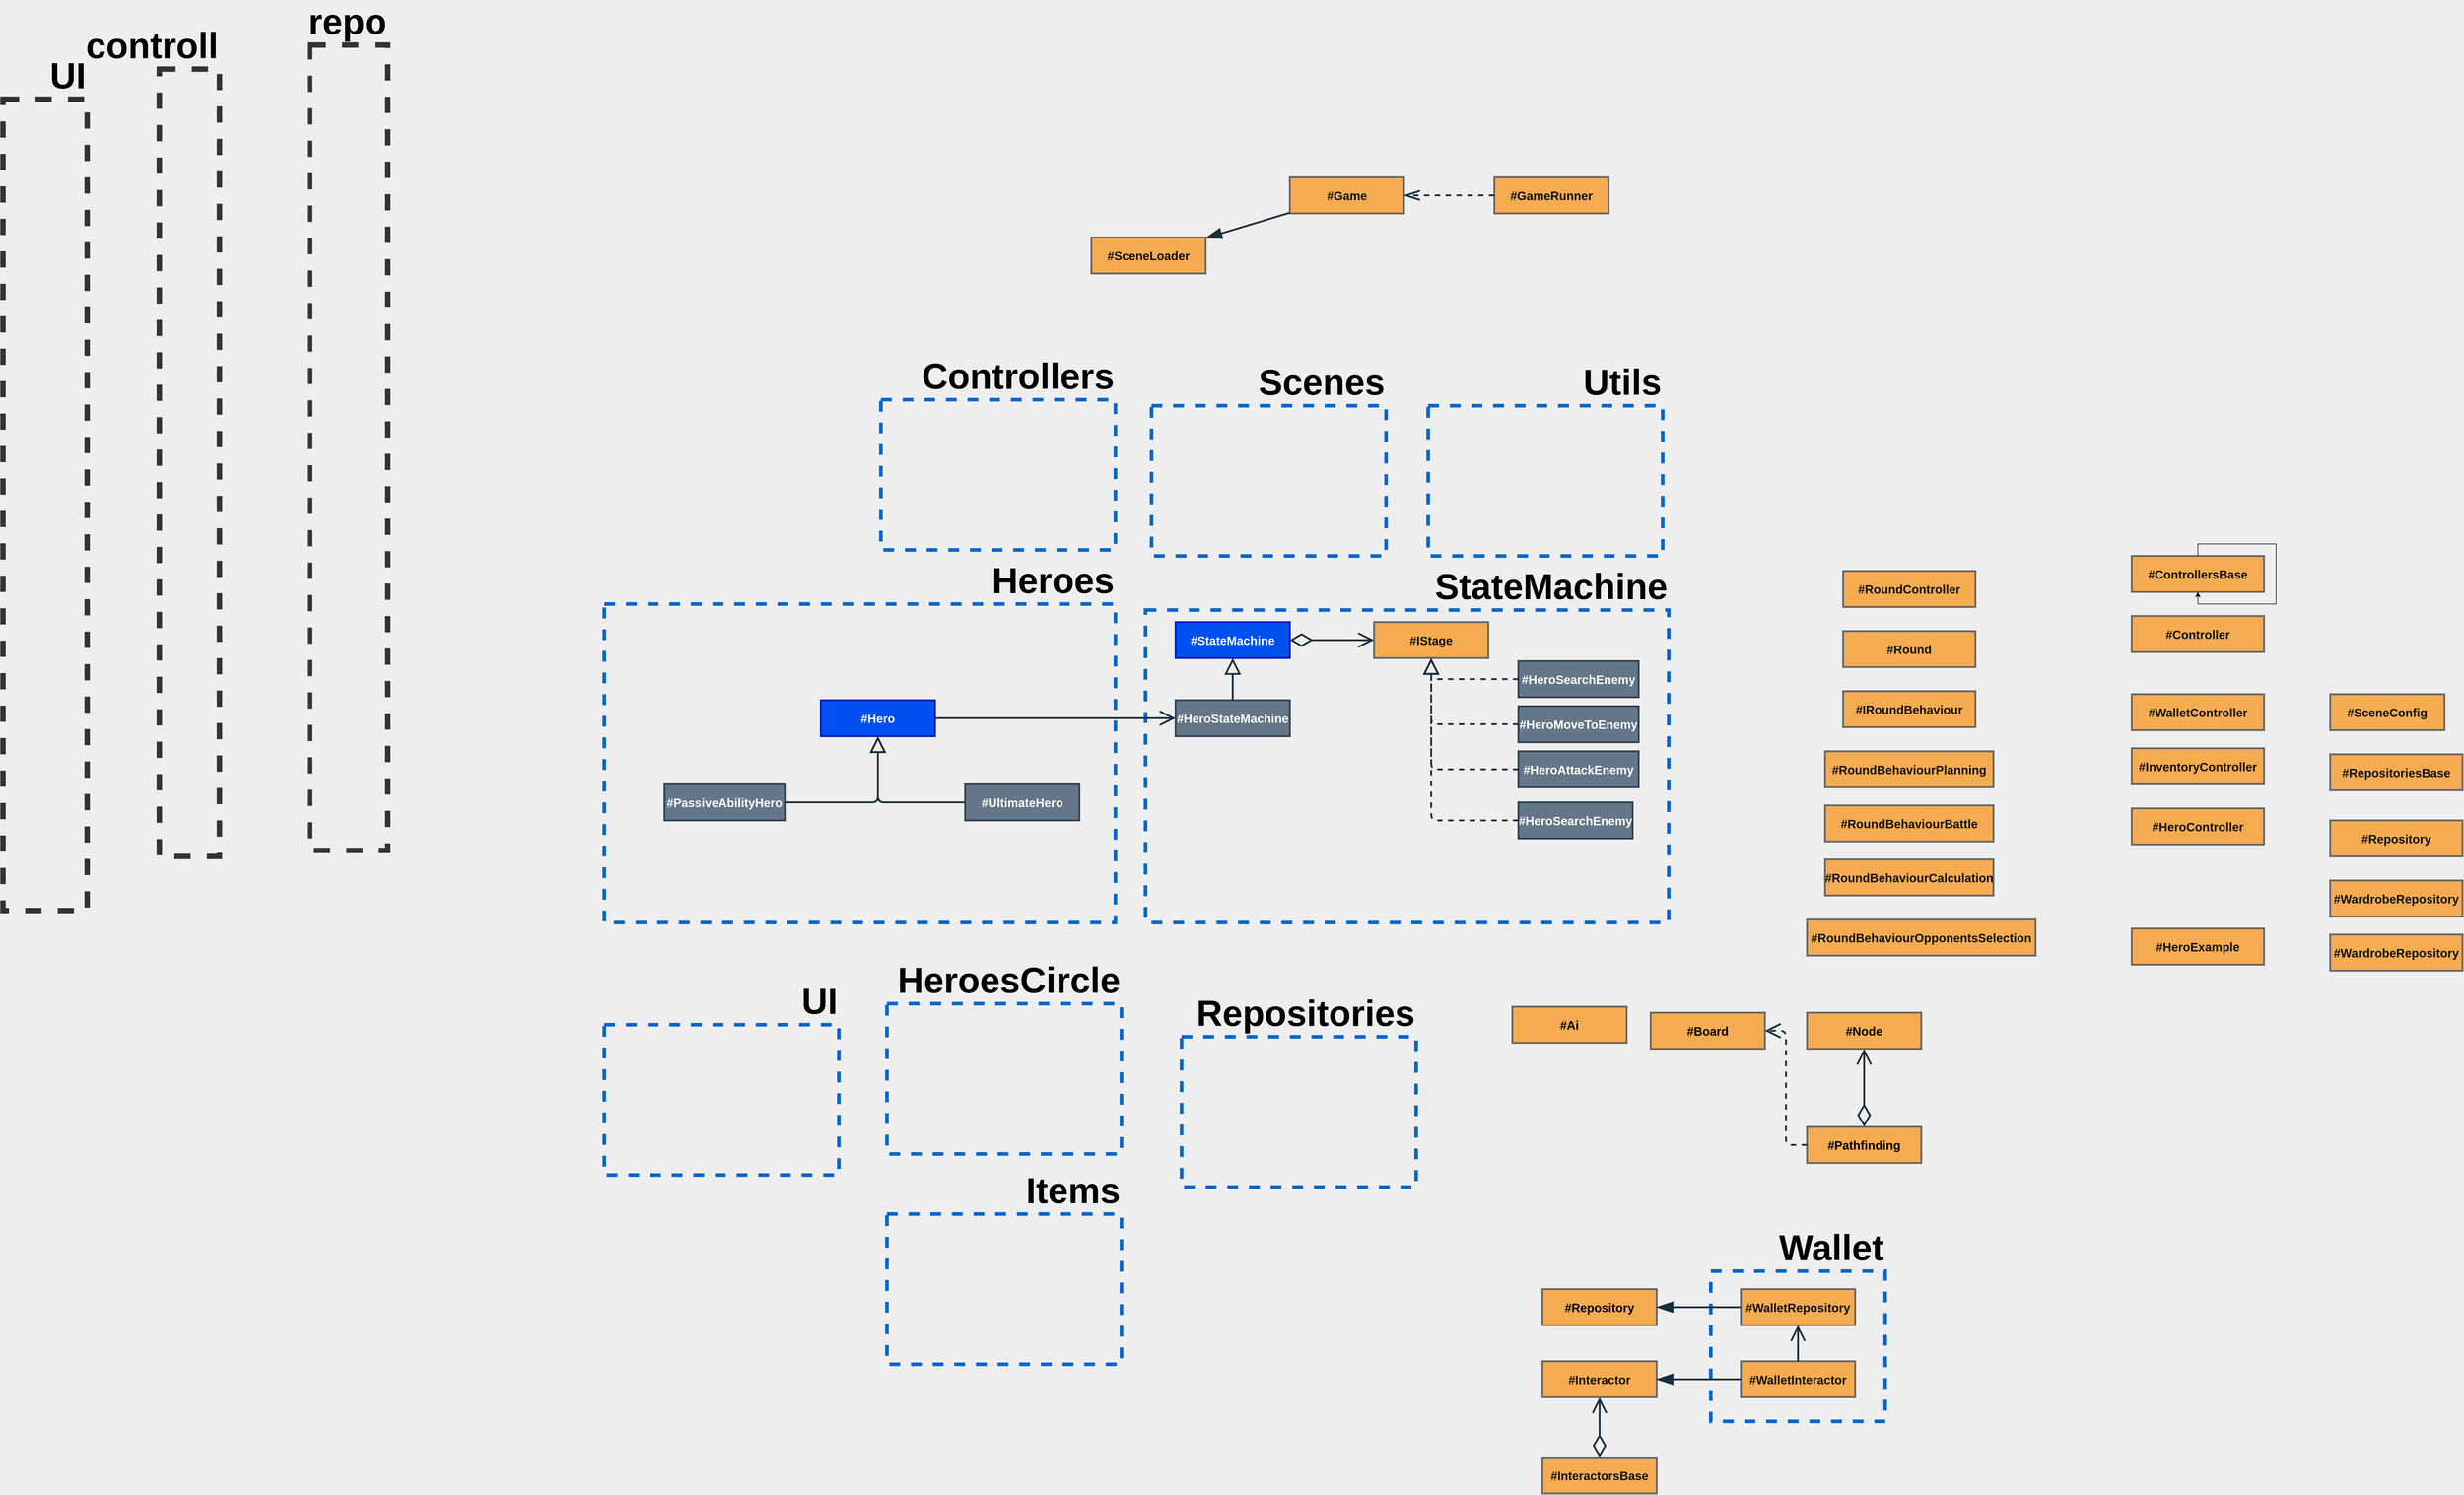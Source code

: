 <mxfile>
    <diagram id="mgcd5vxj7Ai942f27eH_" name="Страница 1">
        <mxGraphModel dx="4622" dy="3294" grid="1" gridSize="10" guides="1" tooltips="1" connect="1" arrows="1" fold="1" page="0" pageScale="1" pageWidth="827" pageHeight="1169" background="#EEEEEE" math="0" shadow="0">
            <root>
                <mxCell id="0"/>
                <mxCell id="1" parent="0"/>
                <mxCell id="4" value="#Repository" style="whiteSpace=wrap;fillColor=#F5AB50;labelBackgroundColor=none;strokeWidth=3;strokeColor=#666666;fontSize=20;fontStyle=1;fontColor=#000000;" parent="1" vertex="1">
                    <mxGeometry x="-850" y="-90" width="190" height="60" as="geometry"/>
                </mxCell>
                <mxCell id="5" value="#InteractorsBase" style="whiteSpace=wrap;fillColor=#F5AB50;labelBackgroundColor=none;strokeWidth=3;strokeColor=#666666;fontSize=20;fontStyle=1;fontColor=#121212;" parent="1" vertex="1">
                    <mxGeometry x="-850" y="190" width="190" height="60" as="geometry"/>
                </mxCell>
                <mxCell id="6" value="&lt;div&gt;&lt;font color=&quot;#000000&quot;&gt;Wallet&lt;/font&gt;&lt;/div&gt;" style="rounded=0;whiteSpace=wrap;html=1;fontSize=60;fillColor=none;dashed=1;strokeWidth=6;align=right;horizontal=1;verticalAlign=bottom;fontStyle=1;labelPosition=center;verticalLabelPosition=top;imageAspect=1;editable=1;movable=1;backgroundOutline=0;strokeColor=#0066CC;connectable=0;allowArrows=0;snapToPoint=0;perimeter=rectanglePerimeter;fixDash=0;autosize=0;container=1;dropTarget=0;collapsible=0;recursiveResize=1;absoluteArcSize=0;noLabel=0;portConstraintRotation=0;comic=0;moveCells=0;rotatable=0;pointerEvents=0;" parent="1" vertex="1">
                    <mxGeometry x="-570" y="-120" width="290" height="250" as="geometry"/>
                </mxCell>
                <mxCell id="9" style="rounded=1;sketch=0;orthogonalLoop=1;jettySize=auto;html=1;fontColor=#1A1A1A;startArrow=diamondThin;startFill=0;endArrow=open;endFill=0;startSize=30;endSize=20;targetPerimeterSpacing=0;strokeColor=#182E3E;strokeWidth=3;edgeStyle=elbowEdgeStyle;" parent="1" source="5" target="14" edge="1">
                    <mxGeometry relative="1" as="geometry">
                        <mxPoint x="-1070" y="-300" as="sourcePoint"/>
                        <mxPoint x="-380" y="-300" as="targetPoint"/>
                    </mxGeometry>
                </mxCell>
                <mxCell id="11" value="&lt;div style=&quot;font-size: 60px&quot;&gt;&lt;font color=&quot;#000000&quot;&gt;UI&lt;/font&gt;&lt;/div&gt;" style="rounded=0;whiteSpace=wrap;html=1;fontSize=60;fillColor=none;dashed=1;strokeWidth=9;align=right;horizontal=1;verticalAlign=bottom;fontStyle=1;labelPosition=center;verticalLabelPosition=top;imageAspect=1;editable=1;movable=0;backgroundOutline=0;connectable=0;allowArrows=0;snapToPoint=0;perimeter=rectanglePerimeter;fixDash=0;autosize=0;container=1;dropTarget=0;collapsible=0;recursiveResize=1;absoluteArcSize=0;noLabel=0;portConstraintRotation=0;comic=0;moveCells=0;rotatable=0;pointerEvents=0;strokeColor=#333333;" parent="1" vertex="1">
                    <mxGeometry x="-3410" y="-2070" width="140" height="1350" as="geometry"/>
                </mxCell>
                <mxCell id="12" value="&lt;div style=&quot;font-size: 60px&quot;&gt;&lt;font color=&quot;#000000&quot;&gt;controll&lt;/font&gt;&lt;/div&gt;" style="rounded=0;whiteSpace=wrap;html=1;fontSize=60;fillColor=none;dashed=1;strokeWidth=9;align=right;horizontal=1;verticalAlign=bottom;fontStyle=1;labelPosition=center;verticalLabelPosition=top;imageAspect=1;editable=1;movable=0;backgroundOutline=0;connectable=0;allowArrows=0;snapToPoint=0;perimeter=rectanglePerimeter;fixDash=0;autosize=0;container=1;dropTarget=0;collapsible=0;recursiveResize=1;absoluteArcSize=0;noLabel=0;portConstraintRotation=0;comic=0;moveCells=0;rotatable=0;pointerEvents=0;strokeColor=#333333;" parent="1" vertex="1">
                    <mxGeometry x="-3150" y="-2120" width="100" height="1310" as="geometry"/>
                </mxCell>
                <mxCell id="13" value="&lt;div style=&quot;font-size: 60px&quot;&gt;&lt;font color=&quot;#000000&quot;&gt;repo&lt;/font&gt;&lt;/div&gt;" style="rounded=0;whiteSpace=wrap;html=1;fontSize=60;fillColor=none;dashed=1;strokeWidth=9;align=right;horizontal=1;verticalAlign=bottom;fontStyle=1;labelPosition=center;verticalLabelPosition=top;imageAspect=1;editable=1;movable=0;backgroundOutline=0;connectable=0;allowArrows=0;snapToPoint=0;perimeter=rectanglePerimeter;fixDash=0;autosize=0;container=1;dropTarget=0;collapsible=0;recursiveResize=1;absoluteArcSize=0;noLabel=0;portConstraintRotation=0;comic=0;moveCells=0;rotatable=0;pointerEvents=0;strokeColor=#333333;" parent="1" vertex="1">
                    <mxGeometry x="-2900" y="-2160" width="130" height="1340" as="geometry"/>
                </mxCell>
                <mxCell id="14" value="#Interactor" style="whiteSpace=wrap;fillColor=#F5AB50;labelBackgroundColor=none;strokeWidth=3;strokeColor=#666666;fontSize=20;fontStyle=1;fontColor=#121212;" parent="1" vertex="1">
                    <mxGeometry x="-850" y="30" width="190" height="60" as="geometry"/>
                </mxCell>
                <mxCell id="15" value="#WalletRepository" style="whiteSpace=wrap;fillColor=#F5AB50;labelBackgroundColor=none;strokeWidth=3;strokeColor=#666666;fontSize=20;fontStyle=1;fontColor=#121212;" parent="1" vertex="1">
                    <mxGeometry x="-520" y="-90" width="190" height="60" as="geometry"/>
                </mxCell>
                <mxCell id="16" value="#WalletInteractor" style="whiteSpace=wrap;fillColor=#F5AB50;labelBackgroundColor=none;strokeWidth=3;strokeColor=#666666;fontSize=20;fontStyle=1;fontColor=#121212;" parent="1" vertex="1">
                    <mxGeometry x="-520" y="30" width="190" height="60" as="geometry"/>
                </mxCell>
                <mxCell id="17" style="rounded=1;sketch=0;orthogonalLoop=1;jettySize=auto;html=1;fontColor=#1A1A1A;startArrow=none;startFill=0;endArrow=blockThin;endFill=1;startSize=30;endSize=20;targetPerimeterSpacing=0;strokeColor=#182E3E;strokeWidth=3;" parent="1" source="16" target="14" edge="1">
                    <mxGeometry relative="1" as="geometry">
                        <mxPoint x="-450" y="470" as="sourcePoint"/>
                        <mxPoint x="-940" y="190" as="targetPoint"/>
                    </mxGeometry>
                </mxCell>
                <mxCell id="18" style="rounded=1;sketch=0;orthogonalLoop=1;jettySize=auto;html=1;fontColor=#1A1A1A;startArrow=none;startFill=0;endArrow=blockThin;endFill=1;startSize=30;endSize=20;targetPerimeterSpacing=0;strokeColor=#182E3E;strokeWidth=3;" parent="1" source="15" target="4" edge="1">
                    <mxGeometry relative="1" as="geometry">
                        <mxPoint x="-510" y="310" as="sourcePoint"/>
                        <mxPoint x="-930" y="220" as="targetPoint"/>
                    </mxGeometry>
                </mxCell>
                <mxCell id="20" style="rounded=1;sketch=0;orthogonalLoop=1;jettySize=auto;html=1;fontColor=#1A1A1A;startArrow=none;startFill=0;endArrow=open;endFill=0;startSize=30;endSize=20;targetPerimeterSpacing=0;strokeColor=#182E3E;strokeWidth=3;edgeStyle=elbowEdgeStyle;" parent="1" source="16" target="15" edge="1">
                    <mxGeometry relative="1" as="geometry">
                        <mxPoint x="-1240" y="-200.0" as="sourcePoint"/>
                        <mxPoint x="-550" y="-200.0" as="targetPoint"/>
                    </mxGeometry>
                </mxCell>
                <mxCell id="21" value="#Board" style="whiteSpace=wrap;fillColor=#F5AB50;labelBackgroundColor=none;strokeWidth=3;strokeColor=#666666;fontSize=20;fontStyle=1;fontColor=#000000;" parent="1" vertex="1">
                    <mxGeometry x="-670" y="-550" width="190" height="60" as="geometry"/>
                </mxCell>
                <mxCell id="22" value="#Pathfinding" style="whiteSpace=wrap;fillColor=#F5AB50;labelBackgroundColor=none;strokeWidth=3;strokeColor=#666666;fontSize=20;fontStyle=1;fontColor=#000000;" parent="1" vertex="1">
                    <mxGeometry x="-410" y="-360" width="190" height="60" as="geometry"/>
                </mxCell>
                <mxCell id="23" value="#Node" style="whiteSpace=wrap;fillColor=#F5AB50;labelBackgroundColor=none;strokeWidth=3;strokeColor=#666666;fontSize=20;fontStyle=1;fontColor=#000000;" parent="1" vertex="1">
                    <mxGeometry x="-410" y="-550" width="190" height="60" as="geometry"/>
                </mxCell>
                <mxCell id="24" style="rounded=1;sketch=0;orthogonalLoop=1;jettySize=auto;html=1;fontColor=#1A1A1A;startArrow=diamondThin;startFill=0;endArrow=open;endFill=0;startSize=30;endSize=20;targetPerimeterSpacing=0;strokeColor=#182E3E;strokeWidth=3;edgeStyle=elbowEdgeStyle;" parent="1" source="22" target="23" edge="1">
                    <mxGeometry relative="1" as="geometry">
                        <mxPoint x="45" y="-430" as="sourcePoint"/>
                        <mxPoint x="45" y="-530" as="targetPoint"/>
                    </mxGeometry>
                </mxCell>
                <mxCell id="25" value="#Ai" style="whiteSpace=wrap;fillColor=#F5AB50;labelBackgroundColor=none;strokeWidth=3;strokeColor=#666666;fontSize=20;fontStyle=1;fontColor=#000000;" parent="1" vertex="1">
                    <mxGeometry x="-900" y="-560" width="190" height="60" as="geometry"/>
                </mxCell>
                <mxCell id="26" style="rounded=1;sketch=0;orthogonalLoop=1;jettySize=auto;html=1;fontColor=#1A1A1A;startArrow=none;startFill=0;endArrow=open;endFill=0;startSize=30;endSize=20;targetPerimeterSpacing=0;strokeColor=#182E3E;strokeWidth=3;edgeStyle=elbowEdgeStyle;dashed=1;" parent="1" source="22" target="21" edge="1">
                    <mxGeometry relative="1" as="geometry">
                        <mxPoint x="-305" y="-350" as="sourcePoint"/>
                        <mxPoint x="-305" y="-480" as="targetPoint"/>
                    </mxGeometry>
                </mxCell>
                <mxCell id="27" value="#Game" style="whiteSpace=wrap;fillColor=#F5AB50;labelBackgroundColor=none;strokeWidth=3;strokeColor=#666666;fontSize=20;fontStyle=1;fontColor=#121212;" parent="1" vertex="1">
                    <mxGeometry x="-1270" y="-1940" width="190" height="60" as="geometry"/>
                </mxCell>
                <mxCell id="28" value="#GameRunner" style="whiteSpace=wrap;fillColor=#F5AB50;labelBackgroundColor=none;strokeWidth=3;strokeColor=#666666;fontSize=20;fontStyle=1;fontColor=#121212;" parent="1" vertex="1">
                    <mxGeometry x="-930" y="-1940" width="190" height="60" as="geometry"/>
                </mxCell>
                <mxCell id="29" value="#SceneConfig" style="whiteSpace=wrap;fillColor=#F5AB50;labelBackgroundColor=none;strokeWidth=3;strokeColor=#666666;fontSize=20;fontStyle=1;fontColor=#121212;" parent="1" vertex="1">
                    <mxGeometry x="460" y="-1080" width="190" height="60" as="geometry"/>
                </mxCell>
                <mxCell id="30" value="#ControllersBase" style="whiteSpace=wrap;fillColor=#F5AB50;labelBackgroundColor=none;strokeWidth=3;strokeColor=#666666;fontSize=20;fontStyle=1;fontColor=#121212;" parent="1" vertex="1">
                    <mxGeometry x="130" y="-1310" width="220" height="60" as="geometry"/>
                </mxCell>
                <mxCell id="31" value="#RepositoriesBase" style="whiteSpace=wrap;fillColor=#F5AB50;labelBackgroundColor=none;strokeWidth=3;strokeColor=#666666;fontSize=20;fontStyle=1;fontColor=#121212;" parent="1" vertex="1">
                    <mxGeometry x="460" y="-980" width="220" height="60" as="geometry"/>
                </mxCell>
                <mxCell id="32" value="#WardrobeRepository" style="whiteSpace=wrap;fillColor=#F5AB50;labelBackgroundColor=none;strokeWidth=3;strokeColor=#666666;fontSize=20;fontStyle=1;fontColor=#121212;" parent="1" vertex="1">
                    <mxGeometry x="460" y="-770" width="220" height="60" as="geometry"/>
                </mxCell>
                <mxCell id="33" value="#WalletController" style="whiteSpace=wrap;fillColor=#F5AB50;labelBackgroundColor=none;strokeWidth=3;strokeColor=#666666;fontSize=20;fontStyle=1;fontColor=#121212;" parent="1" vertex="1">
                    <mxGeometry x="130" y="-1080" width="220" height="60" as="geometry"/>
                </mxCell>
                <mxCell id="34" value="#WardrobeRepository" style="whiteSpace=wrap;fillColor=#F5AB50;labelBackgroundColor=none;strokeWidth=3;strokeColor=#666666;fontSize=20;fontStyle=1;fontColor=#121212;" parent="1" vertex="1">
                    <mxGeometry x="460" y="-680" width="220" height="60" as="geometry"/>
                </mxCell>
                <mxCell id="35" value="#InventoryController" style="whiteSpace=wrap;fillColor=#F5AB50;labelBackgroundColor=none;strokeWidth=3;strokeColor=#666666;fontSize=20;fontStyle=1;fontColor=#121212;" parent="1" vertex="1">
                    <mxGeometry x="130" y="-990" width="220" height="60" as="geometry"/>
                </mxCell>
                <mxCell id="36" value="#HeroController" style="whiteSpace=wrap;fillColor=#F5AB50;labelBackgroundColor=none;strokeWidth=3;strokeColor=#666666;fontSize=20;fontStyle=1;fontColor=#121212;" parent="1" vertex="1">
                    <mxGeometry x="130" y="-890" width="220" height="60" as="geometry"/>
                </mxCell>
                <mxCell id="38" value="#HeroExample" style="whiteSpace=wrap;fillColor=#F5AB50;labelBackgroundColor=none;strokeWidth=3;strokeColor=#666666;fontSize=20;fontStyle=1;fontColor=#121212;" parent="1" vertex="1">
                    <mxGeometry x="130" y="-690" width="220" height="60" as="geometry"/>
                </mxCell>
                <mxCell id="39" value="#Repository" style="whiteSpace=wrap;fillColor=#F5AB50;labelBackgroundColor=none;strokeWidth=3;strokeColor=#666666;fontSize=20;fontStyle=1;fontColor=#121212;" parent="1" vertex="1">
                    <mxGeometry x="460" y="-870" width="220" height="60" as="geometry"/>
                </mxCell>
                <mxCell id="41" value="#Controller" style="whiteSpace=wrap;fillColor=#F5AB50;labelBackgroundColor=none;strokeWidth=3;strokeColor=#666666;fontSize=20;fontStyle=1;fontColor=#121212;" parent="1" vertex="1">
                    <mxGeometry x="130" y="-1210" width="220" height="60" as="geometry"/>
                </mxCell>
                <mxCell id="42" style="edgeStyle=orthogonalEdgeStyle;rounded=0;orthogonalLoop=1;jettySize=auto;html=1;exitX=0.5;exitY=0;exitDx=0;exitDy=0;" parent="1" source="30" target="30" edge="1">
                    <mxGeometry relative="1" as="geometry"/>
                </mxCell>
                <mxCell id="43" value="#RoundController" style="whiteSpace=wrap;fillColor=#F5AB50;labelBackgroundColor=none;strokeWidth=3;strokeColor=#666666;fontSize=20;fontStyle=1;fontColor=#121212;" parent="1" vertex="1">
                    <mxGeometry x="-350" y="-1285" width="220" height="60" as="geometry"/>
                </mxCell>
                <mxCell id="44" value="#Round" style="whiteSpace=wrap;fillColor=#F5AB50;labelBackgroundColor=none;strokeWidth=3;strokeColor=#666666;fontSize=20;fontStyle=1;fontColor=#121212;" parent="1" vertex="1">
                    <mxGeometry x="-350" y="-1185" width="220" height="60" as="geometry"/>
                </mxCell>
                <mxCell id="45" value="#IRoundBehaviour" style="whiteSpace=wrap;fillColor=#F5AB50;labelBackgroundColor=none;strokeWidth=3;strokeColor=#666666;fontSize=20;fontStyle=1;fontColor=#121212;" parent="1" vertex="1">
                    <mxGeometry x="-350" y="-1085" width="220" height="60" as="geometry"/>
                </mxCell>
                <mxCell id="46" value="#RoundBehaviourPlanning" style="whiteSpace=wrap;fillColor=#F5AB50;labelBackgroundColor=none;strokeWidth=3;strokeColor=#666666;fontSize=20;fontStyle=1;fontColor=#121212;" parent="1" vertex="1">
                    <mxGeometry x="-380" y="-985" width="280" height="60" as="geometry"/>
                </mxCell>
                <mxCell id="47" value="#RoundBehaviourBattle" style="whiteSpace=wrap;fillColor=#F5AB50;labelBackgroundColor=none;strokeWidth=3;strokeColor=#666666;fontSize=20;fontStyle=1;fontColor=#121212;" parent="1" vertex="1">
                    <mxGeometry x="-380" y="-895" width="280" height="60" as="geometry"/>
                </mxCell>
                <mxCell id="48" value="#RoundBehaviourCalculation" style="whiteSpace=wrap;fillColor=#F5AB50;labelBackgroundColor=none;strokeWidth=3;strokeColor=#666666;fontSize=20;fontStyle=1;fontColor=#121212;" parent="1" vertex="1">
                    <mxGeometry x="-380" y="-805" width="280" height="60" as="geometry"/>
                </mxCell>
                <mxCell id="49" value="#RoundBehaviourOpponentsSelection" style="whiteSpace=wrap;fillColor=#F5AB50;labelBackgroundColor=none;strokeWidth=3;strokeColor=#666666;fontSize=20;fontStyle=1;fontColor=#121212;" parent="1" vertex="1">
                    <mxGeometry x="-410" y="-705" width="380" height="60" as="geometry"/>
                </mxCell>
                <mxCell id="50" style="rounded=1;sketch=0;orthogonalLoop=1;jettySize=auto;html=1;fontColor=#1A1A1A;startArrow=none;startFill=0;endArrow=openThin;endFill=0;startSize=30;endSize=20;targetPerimeterSpacing=0;strokeColor=#182E3E;strokeWidth=3;dashed=1;" parent="1" source="28" target="27" edge="1">
                    <mxGeometry relative="1" as="geometry">
                        <mxPoint x="-1020" y="-1880.69" as="sourcePoint"/>
                        <mxPoint x="-1160" y="-1880.69" as="targetPoint"/>
                        <Array as="points">
                            <mxPoint x="-975" y="-1910"/>
                        </Array>
                    </mxGeometry>
                </mxCell>
                <mxCell id="51" value="#SceneLoader" style="whiteSpace=wrap;fillColor=#F5AB50;labelBackgroundColor=none;strokeWidth=3;strokeColor=#666666;fontSize=20;fontStyle=1;fontColor=#121212;" parent="1" vertex="1">
                    <mxGeometry x="-1600" y="-1840" width="190" height="60" as="geometry"/>
                </mxCell>
                <mxCell id="53" style="rounded=1;sketch=0;orthogonalLoop=1;jettySize=auto;html=1;fontColor=#1A1A1A;startArrow=none;startFill=0;endArrow=blockThin;endFill=1;startSize=30;endSize=20;targetPerimeterSpacing=0;strokeColor=#182E3E;strokeWidth=3;" parent="1" source="27" target="51" edge="1">
                    <mxGeometry relative="1" as="geometry">
                        <mxPoint x="-1020" y="-1690" as="sourcePoint"/>
                        <mxPoint x="-1160" y="-1690" as="targetPoint"/>
                    </mxGeometry>
                </mxCell>
                <mxCell id="54" value="&lt;font color=&quot;#000000&quot;&gt;Controllers&lt;/font&gt;" style="rounded=0;whiteSpace=wrap;html=1;fontSize=60;fillColor=none;dashed=1;strokeWidth=6;align=right;horizontal=1;verticalAlign=bottom;fontStyle=1;labelPosition=center;verticalLabelPosition=top;imageAspect=1;editable=1;movable=1;backgroundOutline=0;strokeColor=#0066CC;connectable=0;allowArrows=0;snapToPoint=0;perimeter=rectanglePerimeter;fixDash=0;autosize=0;container=1;dropTarget=0;collapsible=0;recursiveResize=1;absoluteArcSize=0;noLabel=0;portConstraintRotation=0;comic=0;moveCells=0;rotatable=0;pointerEvents=0;" parent="1" vertex="1">
                    <mxGeometry x="-1950" y="-1570" width="390" height="250" as="geometry"/>
                </mxCell>
                <mxCell id="55" value="&lt;font color=&quot;#000000&quot;&gt;Heroes&lt;/font&gt;" style="rounded=0;whiteSpace=wrap;html=1;fontSize=60;fillColor=none;dashed=1;strokeWidth=6;align=right;horizontal=1;verticalAlign=bottom;fontStyle=1;labelPosition=center;verticalLabelPosition=top;imageAspect=1;editable=1;movable=1;backgroundOutline=0;strokeColor=#0066CC;connectable=0;allowArrows=0;snapToPoint=0;perimeter=rectanglePerimeter;fixDash=0;autosize=0;container=1;dropTarget=0;collapsible=0;recursiveResize=1;absoluteArcSize=0;noLabel=0;portConstraintRotation=0;comic=0;moveCells=0;rotatable=0;pointerEvents=0;" parent="1" vertex="1">
                    <mxGeometry x="-2410" y="-1230" width="850" height="530" as="geometry"/>
                </mxCell>
                <mxCell id="56" value="&lt;font color=&quot;#000000&quot;&gt;HeroesCircle&lt;/font&gt;" style="rounded=0;whiteSpace=wrap;html=1;fontSize=60;fillColor=none;dashed=1;strokeWidth=6;align=right;horizontal=1;verticalAlign=bottom;fontStyle=1;labelPosition=center;verticalLabelPosition=top;imageAspect=1;editable=1;movable=1;backgroundOutline=0;strokeColor=#0066CC;connectable=0;allowArrows=0;snapToPoint=0;perimeter=rectanglePerimeter;fixDash=0;autosize=0;container=1;dropTarget=0;collapsible=0;recursiveResize=1;absoluteArcSize=0;noLabel=0;portConstraintRotation=0;comic=0;moveCells=0;rotatable=0;pointerEvents=0;" parent="1" vertex="1">
                    <mxGeometry x="-1940" y="-565" width="390" height="250" as="geometry"/>
                </mxCell>
                <mxCell id="57" value="&lt;font color=&quot;#000000&quot;&gt;Items&lt;/font&gt;" style="rounded=0;whiteSpace=wrap;html=1;fontSize=60;fillColor=none;dashed=1;strokeWidth=6;align=right;horizontal=1;verticalAlign=bottom;fontStyle=1;labelPosition=center;verticalLabelPosition=top;imageAspect=1;editable=1;movable=1;backgroundOutline=0;strokeColor=#0066CC;connectable=0;allowArrows=0;snapToPoint=0;perimeter=rectanglePerimeter;fixDash=0;autosize=0;container=1;dropTarget=0;collapsible=0;recursiveResize=1;absoluteArcSize=0;noLabel=0;portConstraintRotation=0;comic=0;moveCells=0;rotatable=0;pointerEvents=0;" parent="1" vertex="1">
                    <mxGeometry x="-1940" y="-215" width="390" height="250" as="geometry"/>
                </mxCell>
                <mxCell id="58" value="&lt;font color=&quot;#000000&quot;&gt;Repositories&lt;/font&gt;" style="rounded=0;whiteSpace=wrap;html=1;fontSize=60;fillColor=none;dashed=1;strokeWidth=6;align=right;horizontal=1;verticalAlign=bottom;fontStyle=1;labelPosition=center;verticalLabelPosition=top;imageAspect=1;editable=1;movable=1;backgroundOutline=0;strokeColor=#0066CC;connectable=0;allowArrows=0;snapToPoint=0;perimeter=rectanglePerimeter;fixDash=0;autosize=0;container=1;dropTarget=0;collapsible=0;recursiveResize=1;absoluteArcSize=0;noLabel=0;portConstraintRotation=0;comic=0;moveCells=0;rotatable=0;pointerEvents=0;" parent="1" vertex="1">
                    <mxGeometry x="-1450" y="-510" width="390" height="250" as="geometry"/>
                </mxCell>
                <mxCell id="59" value="&lt;font color=&quot;#000000&quot;&gt;Scenes&lt;/font&gt;" style="rounded=0;whiteSpace=wrap;html=1;fontSize=60;fillColor=none;dashed=1;strokeWidth=6;align=right;horizontal=1;verticalAlign=bottom;fontStyle=1;labelPosition=center;verticalLabelPosition=top;imageAspect=1;editable=1;movable=1;backgroundOutline=0;strokeColor=#0066CC;connectable=0;allowArrows=0;snapToPoint=0;perimeter=rectanglePerimeter;fixDash=0;autosize=0;container=1;dropTarget=0;collapsible=0;recursiveResize=1;absoluteArcSize=0;noLabel=0;portConstraintRotation=0;comic=0;moveCells=0;rotatable=0;pointerEvents=0;" parent="1" vertex="1">
                    <mxGeometry x="-1500" y="-1560" width="390" height="250" as="geometry"/>
                </mxCell>
                <mxCell id="60" value="&lt;font color=&quot;#000000&quot;&gt;StateMachine&lt;/font&gt;" style="rounded=0;whiteSpace=wrap;html=1;fontSize=60;fillColor=none;dashed=1;strokeWidth=6;align=right;horizontal=1;verticalAlign=bottom;fontStyle=1;labelPosition=center;verticalLabelPosition=top;imageAspect=1;editable=1;movable=1;backgroundOutline=0;strokeColor=#0066CC;connectable=0;allowArrows=0;snapToPoint=0;perimeter=rectanglePerimeter;fixDash=0;autosize=0;container=1;dropTarget=0;collapsible=0;recursiveResize=1;absoluteArcSize=0;noLabel=0;portConstraintRotation=0;comic=0;moveCells=0;rotatable=0;pointerEvents=0;" parent="1" vertex="1">
                    <mxGeometry x="-1510" y="-1220" width="870" height="520" as="geometry"/>
                </mxCell>
                <mxCell id="61" value="&lt;font color=&quot;#000000&quot;&gt;UI&lt;/font&gt;" style="rounded=0;whiteSpace=wrap;html=1;fontSize=60;fillColor=none;dashed=1;strokeWidth=6;align=right;horizontal=1;verticalAlign=bottom;fontStyle=1;labelPosition=center;verticalLabelPosition=top;imageAspect=1;editable=1;movable=1;backgroundOutline=0;strokeColor=#0066CC;connectable=0;allowArrows=0;snapToPoint=0;perimeter=rectanglePerimeter;fixDash=0;autosize=0;container=1;dropTarget=0;collapsible=0;recursiveResize=1;absoluteArcSize=0;noLabel=0;portConstraintRotation=0;comic=0;moveCells=0;rotatable=0;pointerEvents=0;" parent="1" vertex="1">
                    <mxGeometry x="-2410" y="-530" width="390" height="250" as="geometry"/>
                </mxCell>
                <mxCell id="62" value="&lt;font color=&quot;#000000&quot;&gt;Utils&lt;/font&gt;" style="rounded=0;whiteSpace=wrap;html=1;fontSize=60;fillColor=none;dashed=1;strokeWidth=6;align=right;horizontal=1;verticalAlign=bottom;fontStyle=1;labelPosition=center;verticalLabelPosition=top;imageAspect=1;editable=1;movable=1;backgroundOutline=0;strokeColor=#0066CC;connectable=0;allowArrows=0;snapToPoint=0;perimeter=rectanglePerimeter;fixDash=0;autosize=0;container=1;dropTarget=0;collapsible=0;recursiveResize=1;absoluteArcSize=0;noLabel=0;portConstraintRotation=0;comic=0;moveCells=0;rotatable=0;pointerEvents=0;" parent="1" vertex="1">
                    <mxGeometry x="-1040" y="-1560" width="390" height="250" as="geometry"/>
                </mxCell>
                <mxCell id="63" value="#Hero" style="whiteSpace=wrap;fillColor=#0050ef;labelBackgroundColor=none;strokeWidth=3;strokeColor=#001DBC;fontSize=20;fontStyle=1;fontColor=#ffffff;" parent="1" vertex="1">
                    <mxGeometry x="-2050" y="-1070" width="190" height="60" as="geometry"/>
                </mxCell>
                <mxCell id="65" value="#PassiveAbilityHero" style="whiteSpace=wrap;fillColor=#647687;labelBackgroundColor=none;strokeWidth=3;strokeColor=#314354;fontSize=20;fontStyle=1;fontColor=#ffffff;" parent="1" vertex="1">
                    <mxGeometry x="-2310" y="-930" width="200" height="60" as="geometry"/>
                </mxCell>
                <mxCell id="82" value="#UltimateHero" style="whiteSpace=wrap;fillColor=#647687;labelBackgroundColor=none;strokeWidth=3;strokeColor=#314354;fontSize=20;fontStyle=1;fontColor=#ffffff;" parent="1" vertex="1">
                    <mxGeometry x="-1810" y="-930" width="190" height="60" as="geometry"/>
                </mxCell>
                <mxCell id="84" value="#HeroStateMachine" style="whiteSpace=wrap;fillColor=#647687;labelBackgroundColor=none;strokeWidth=3;strokeColor=#314354;fontSize=20;fontStyle=1;fontColor=#ffffff;" parent="1" vertex="1">
                    <mxGeometry x="-1460" y="-1070" width="190" height="60" as="geometry"/>
                </mxCell>
                <mxCell id="95" value="#StateMachine" style="whiteSpace=wrap;fillColor=#0050ef;labelBackgroundColor=none;strokeWidth=3;strokeColor=#001DBC;fontSize=20;fontStyle=1;fontColor=#ffffff;" parent="1" vertex="1">
                    <mxGeometry x="-1460" y="-1200" width="190" height="60" as="geometry"/>
                </mxCell>
                <mxCell id="97" style="rounded=1;sketch=0;orthogonalLoop=1;jettySize=auto;html=1;fontColor=#1A1A1A;startArrow=none;startFill=0;endArrow=block;endFill=0;startSize=30;endSize=20;targetPerimeterSpacing=0;strokeColor=#182E3E;strokeWidth=3;edgeStyle=orthogonalEdgeStyle;" parent="1" source="65" target="63" edge="1">
                    <mxGeometry relative="1" as="geometry">
                        <mxPoint x="-1779.999" y="-320" as="sourcePoint"/>
                        <mxPoint x="-1779.999" y="-450" as="targetPoint"/>
                    </mxGeometry>
                </mxCell>
                <mxCell id="98" style="rounded=1;sketch=0;orthogonalLoop=1;jettySize=auto;html=1;fontColor=#1A1A1A;startArrow=none;startFill=0;endArrow=block;endFill=0;startSize=30;endSize=20;targetPerimeterSpacing=0;strokeColor=#182E3E;strokeWidth=3;edgeStyle=orthogonalEdgeStyle;shadow=0;" parent="1" source="82" target="63" edge="1">
                    <mxGeometry relative="1" as="geometry">
                        <mxPoint x="-2100" y="-890.0" as="sourcePoint"/>
                        <mxPoint x="-1944.941" y="-990" as="targetPoint"/>
                    </mxGeometry>
                </mxCell>
                <mxCell id="99" style="rounded=1;sketch=0;orthogonalLoop=1;jettySize=auto;html=1;fontColor=#1A1A1A;startArrow=none;startFill=0;endArrow=open;endFill=0;startSize=30;endSize=20;targetPerimeterSpacing=0;strokeColor=#182E3E;strokeWidth=3;" parent="1" source="63" target="84" edge="1">
                    <mxGeometry relative="1" as="geometry">
                        <mxPoint x="-1955" y="-950" as="sourcePoint"/>
                        <mxPoint x="-1770" y="-1090" as="targetPoint"/>
                    </mxGeometry>
                </mxCell>
                <mxCell id="101" style="rounded=1;sketch=0;orthogonalLoop=1;jettySize=auto;html=1;fontColor=#1A1A1A;startArrow=none;startFill=0;endArrow=block;endFill=0;startSize=30;endSize=20;targetPerimeterSpacing=0;strokeColor=#182E3E;strokeWidth=3;edgeStyle=orthogonalEdgeStyle;" parent="1" source="84" target="95" edge="1">
                    <mxGeometry relative="1" as="geometry">
                        <mxPoint x="-1850" y="-1150" as="sourcePoint"/>
                        <mxPoint x="-1440" y="-1150" as="targetPoint"/>
                    </mxGeometry>
                </mxCell>
                <mxCell id="102" value="#IStage" style="whiteSpace=wrap;fillColor=#F5AB50;labelBackgroundColor=none;strokeWidth=3;strokeColor=#666666;fontSize=20;fontStyle=1;fontColor=#121212;" parent="1" vertex="1">
                    <mxGeometry x="-1130" y="-1200" width="190" height="60" as="geometry"/>
                </mxCell>
                <mxCell id="103" style="rounded=1;sketch=0;orthogonalLoop=1;jettySize=auto;html=1;fontColor=#1A1A1A;startArrow=diamondThin;startFill=0;endArrow=open;endFill=0;startSize=30;endSize=20;targetPerimeterSpacing=0;strokeColor=#182E3E;strokeWidth=3;" parent="1" source="95" target="102" edge="1">
                    <mxGeometry relative="1" as="geometry">
                        <mxPoint x="-1850" y="-1030" as="sourcePoint"/>
                        <mxPoint x="-1450" y="-1030" as="targetPoint"/>
                    </mxGeometry>
                </mxCell>
                <mxCell id="104" value="#HeroSearchEnemy" style="whiteSpace=wrap;fillColor=#647687;labelBackgroundColor=none;strokeWidth=3;strokeColor=#314354;fontSize=20;fontStyle=1;fontColor=#ffffff;" parent="1" vertex="1">
                    <mxGeometry x="-890" y="-1135" width="200" height="60" as="geometry"/>
                </mxCell>
                <mxCell id="105" style="rounded=1;sketch=0;orthogonalLoop=1;jettySize=auto;html=1;fontColor=#1A1A1A;startArrow=none;startFill=0;endArrow=block;endFill=0;startSize=30;endSize=20;targetPerimeterSpacing=0;strokeColor=#182E3E;strokeWidth=3;edgeStyle=orthogonalEdgeStyle;dashed=1;" parent="1" source="104" target="102" edge="1">
                    <mxGeometry relative="1" as="geometry">
                        <mxPoint x="-1355" y="-1060" as="sourcePoint"/>
                        <mxPoint x="-1355" y="-1130" as="targetPoint"/>
                    </mxGeometry>
                </mxCell>
                <mxCell id="106" value="#HeroAttackEnemy" style="whiteSpace=wrap;fillColor=#647687;labelBackgroundColor=none;strokeWidth=3;strokeColor=#314354;fontSize=20;fontStyle=1;fontColor=#ffffff;" parent="1" vertex="1">
                    <mxGeometry x="-890" y="-985" width="200" height="60" as="geometry"/>
                </mxCell>
                <mxCell id="107" value="#HeroMoveToEnemy" style="whiteSpace=wrap;fillColor=#647687;labelBackgroundColor=none;strokeWidth=3;strokeColor=#314354;fontSize=20;fontStyle=1;fontColor=#ffffff;" parent="1" vertex="1">
                    <mxGeometry x="-890" y="-1060" width="200" height="60" as="geometry"/>
                </mxCell>
                <mxCell id="108" value="#HeroSearchEnemy" style="whiteSpace=wrap;fillColor=#647687;labelBackgroundColor=none;strokeWidth=3;strokeColor=#314354;fontSize=20;fontStyle=1;fontColor=#ffffff;" parent="1" vertex="1">
                    <mxGeometry x="-890" y="-900" width="190" height="60" as="geometry"/>
                </mxCell>
                <mxCell id="109" style="rounded=1;sketch=0;orthogonalLoop=1;jettySize=auto;html=1;fontColor=#1A1A1A;startArrow=none;startFill=0;endArrow=block;endFill=0;startSize=30;endSize=20;targetPerimeterSpacing=0;strokeColor=#182E3E;strokeWidth=3;edgeStyle=orthogonalEdgeStyle;dashed=1;" parent="1" source="106" target="102" edge="1">
                    <mxGeometry relative="1" as="geometry">
                        <mxPoint x="-870" y="-1030" as="sourcePoint"/>
                        <mxPoint x="-1025" y="-1130" as="targetPoint"/>
                    </mxGeometry>
                </mxCell>
                <mxCell id="110" style="rounded=1;sketch=0;orthogonalLoop=1;jettySize=auto;html=1;fontColor=#1A1A1A;startArrow=none;startFill=0;endArrow=block;endFill=0;startSize=30;endSize=20;targetPerimeterSpacing=0;strokeColor=#182E3E;strokeWidth=3;edgeStyle=orthogonalEdgeStyle;dashed=1;" parent="1" source="107" target="102" edge="1">
                    <mxGeometry relative="1" as="geometry">
                        <mxPoint x="-870" y="-940" as="sourcePoint"/>
                        <mxPoint x="-1015" y="-1120" as="targetPoint"/>
                    </mxGeometry>
                </mxCell>
                <mxCell id="111" style="rounded=1;sketch=0;orthogonalLoop=1;jettySize=auto;html=1;fontColor=#1A1A1A;startArrow=none;startFill=0;endArrow=block;endFill=0;startSize=30;endSize=20;targetPerimeterSpacing=0;strokeColor=#182E3E;strokeWidth=3;edgeStyle=orthogonalEdgeStyle;dashed=1;" parent="1" source="108" target="102" edge="1">
                    <mxGeometry relative="1" as="geometry">
                        <mxPoint x="-870" y="-850" as="sourcePoint"/>
                        <mxPoint x="-1005" y="-1110" as="targetPoint"/>
                    </mxGeometry>
                </mxCell>
            </root>
        </mxGraphModel>
    </diagram>
</mxfile>